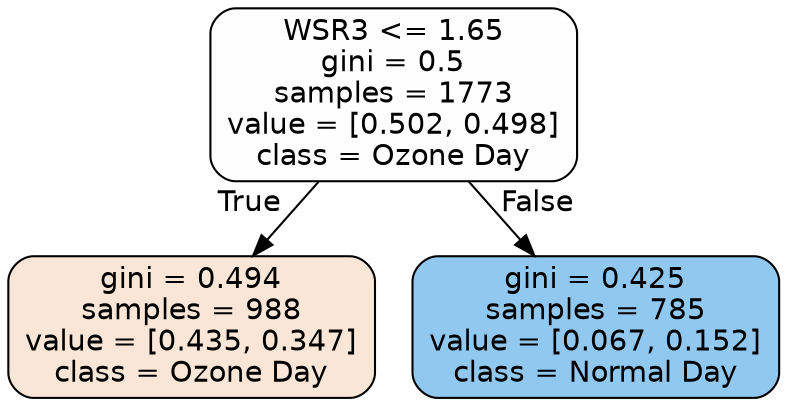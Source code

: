 digraph Tree {
node [shape=box, style="filled, rounded", color="black", fontname=helvetica] ;
edge [fontname=helvetica] ;
0 [label="WSR3 <= 1.65\ngini = 0.5\nsamples = 1773\nvalue = [0.502, 0.498]\nclass = Ozone Day", fillcolor="#fffefe"] ;
1 [label="gini = 0.494\nsamples = 988\nvalue = [0.435, 0.347]\nclass = Ozone Day", fillcolor="#fae6d7"] ;
0 -> 1 [labeldistance=2.5, labelangle=45, headlabel="True"] ;
2 [label="gini = 0.425\nsamples = 785\nvalue = [0.067, 0.152]\nclass = Normal Day", fillcolor="#90c8f0"] ;
0 -> 2 [labeldistance=2.5, labelangle=-45, headlabel="False"] ;
}